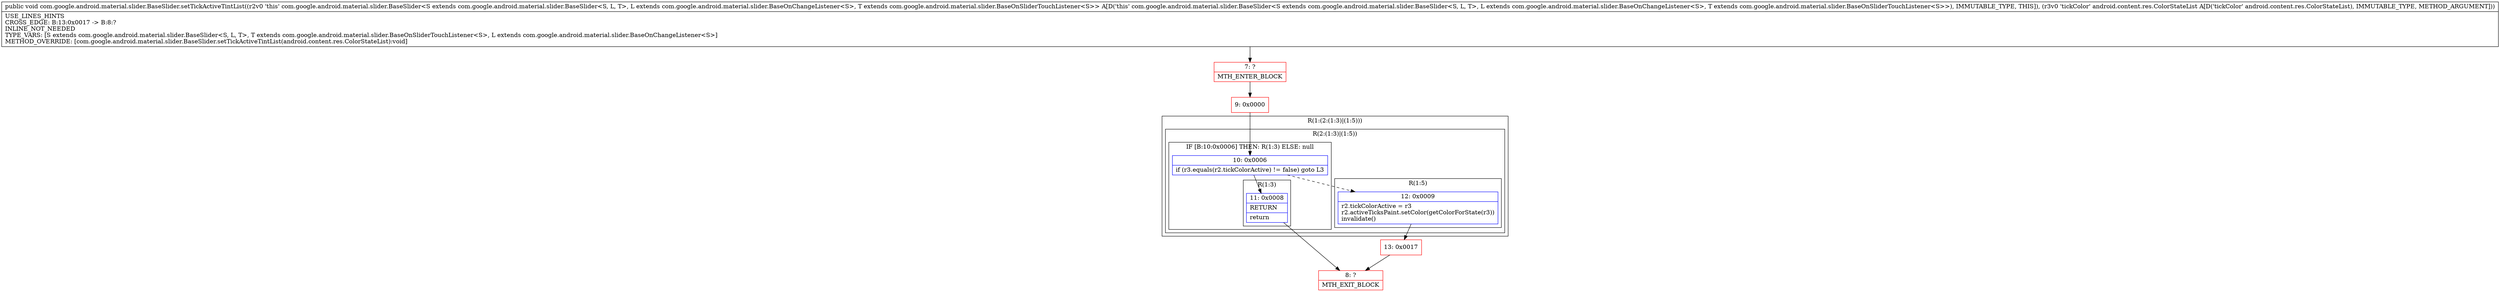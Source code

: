 digraph "CFG forcom.google.android.material.slider.BaseSlider.setTickActiveTintList(Landroid\/content\/res\/ColorStateList;)V" {
subgraph cluster_Region_1667194616 {
label = "R(1:(2:(1:3)|(1:5)))";
node [shape=record,color=blue];
subgraph cluster_Region_1242305175 {
label = "R(2:(1:3)|(1:5))";
node [shape=record,color=blue];
subgraph cluster_IfRegion_22329329 {
label = "IF [B:10:0x0006] THEN: R(1:3) ELSE: null";
node [shape=record,color=blue];
Node_10 [shape=record,label="{10\:\ 0x0006|if (r3.equals(r2.tickColorActive) != false) goto L3\l}"];
subgraph cluster_Region_1133500144 {
label = "R(1:3)";
node [shape=record,color=blue];
Node_11 [shape=record,label="{11\:\ 0x0008|RETURN\l|return\l}"];
}
}
subgraph cluster_Region_1522460903 {
label = "R(1:5)";
node [shape=record,color=blue];
Node_12 [shape=record,label="{12\:\ 0x0009|r2.tickColorActive = r3\lr2.activeTicksPaint.setColor(getColorForState(r3))\linvalidate()\l}"];
}
}
}
Node_7 [shape=record,color=red,label="{7\:\ ?|MTH_ENTER_BLOCK\l}"];
Node_9 [shape=record,color=red,label="{9\:\ 0x0000}"];
Node_8 [shape=record,color=red,label="{8\:\ ?|MTH_EXIT_BLOCK\l}"];
Node_13 [shape=record,color=red,label="{13\:\ 0x0017}"];
MethodNode[shape=record,label="{public void com.google.android.material.slider.BaseSlider.setTickActiveTintList((r2v0 'this' com.google.android.material.slider.BaseSlider\<S extends com.google.android.material.slider.BaseSlider\<S, L, T\>, L extends com.google.android.material.slider.BaseOnChangeListener\<S\>, T extends com.google.android.material.slider.BaseOnSliderTouchListener\<S\>\> A[D('this' com.google.android.material.slider.BaseSlider\<S extends com.google.android.material.slider.BaseSlider\<S, L, T\>, L extends com.google.android.material.slider.BaseOnChangeListener\<S\>, T extends com.google.android.material.slider.BaseOnSliderTouchListener\<S\>\>), IMMUTABLE_TYPE, THIS]), (r3v0 'tickColor' android.content.res.ColorStateList A[D('tickColor' android.content.res.ColorStateList), IMMUTABLE_TYPE, METHOD_ARGUMENT]))  | USE_LINES_HINTS\lCROSS_EDGE: B:13:0x0017 \-\> B:8:?\lINLINE_NOT_NEEDED\lTYPE_VARS: [S extends com.google.android.material.slider.BaseSlider\<S, L, T\>, T extends com.google.android.material.slider.BaseOnSliderTouchListener\<S\>, L extends com.google.android.material.slider.BaseOnChangeListener\<S\>]\lMETHOD_OVERRIDE: [com.google.android.material.slider.BaseSlider.setTickActiveTintList(android.content.res.ColorStateList):void]\l}"];
MethodNode -> Node_7;Node_10 -> Node_11;
Node_10 -> Node_12[style=dashed];
Node_11 -> Node_8;
Node_12 -> Node_13;
Node_7 -> Node_9;
Node_9 -> Node_10;
Node_13 -> Node_8;
}

